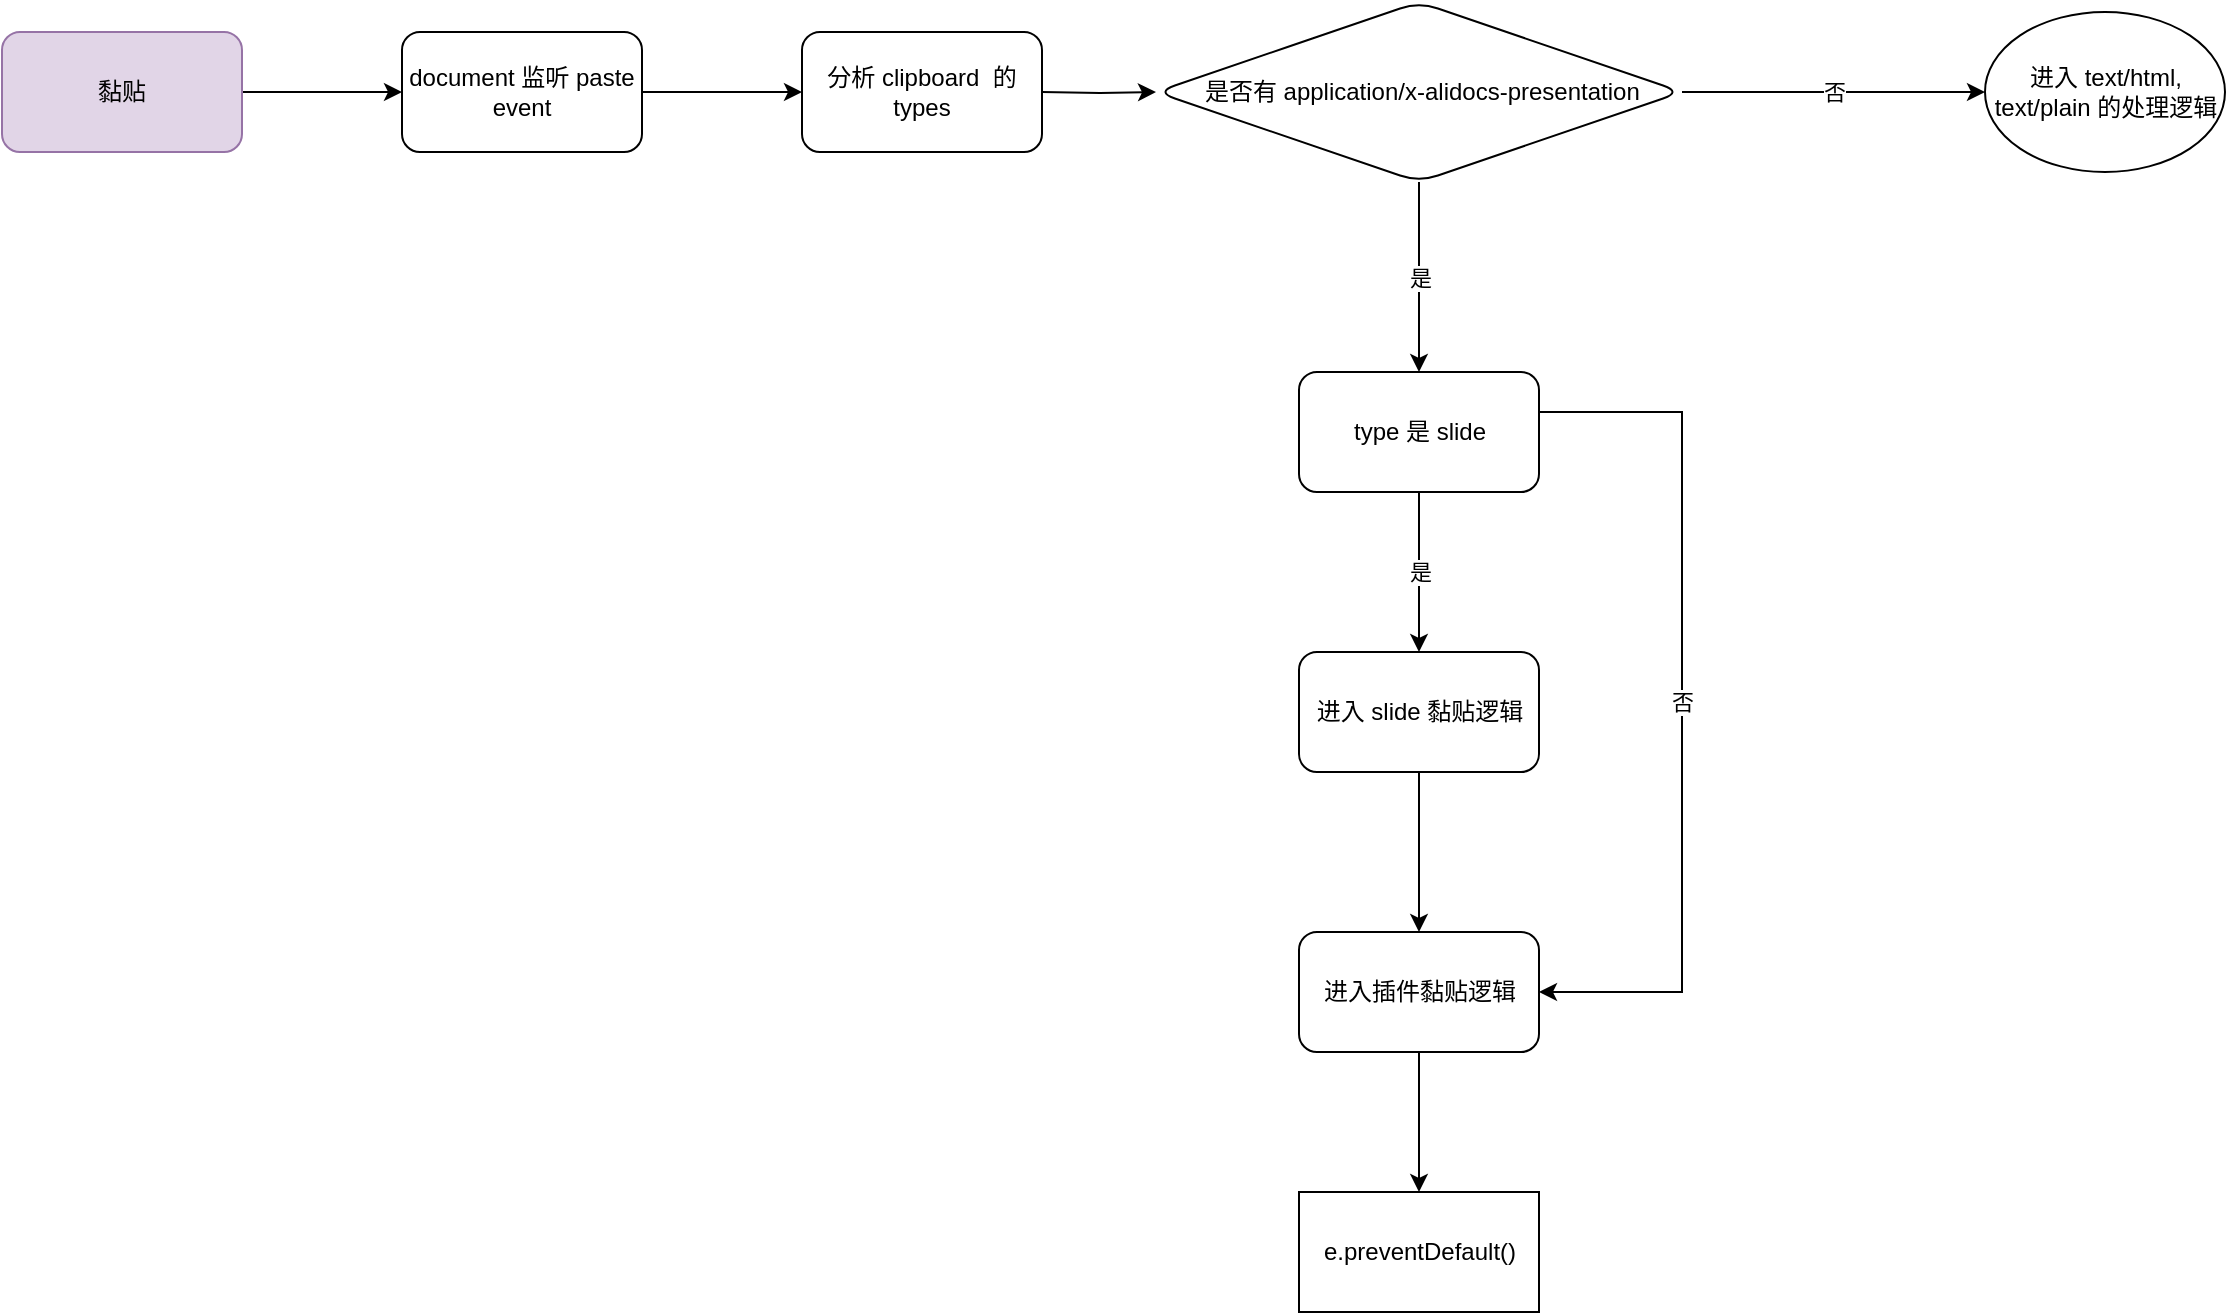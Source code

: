 <mxfile version="14.2.9" type="github">
  <diagram id="C5RBs43oDa-KdzZeNtuy" name="Page-1">
    <mxGraphModel dx="1033" dy="695" grid="1" gridSize="10" guides="1" tooltips="1" connect="1" arrows="1" fold="1" page="1" pageScale="1" pageWidth="827" pageHeight="1169" math="0" shadow="0">
      <root>
        <mxCell id="WIyWlLk6GJQsqaUBKTNV-0" />
        <mxCell id="WIyWlLk6GJQsqaUBKTNV-1" parent="WIyWlLk6GJQsqaUBKTNV-0" />
        <mxCell id="NsQSK4mrZwuk6-9RbCRj-2" value="" style="edgeStyle=orthogonalEdgeStyle;rounded=0;orthogonalLoop=1;jettySize=auto;html=1;" edge="1" parent="WIyWlLk6GJQsqaUBKTNV-1" source="NsQSK4mrZwuk6-9RbCRj-0" target="NsQSK4mrZwuk6-9RbCRj-1">
          <mxGeometry relative="1" as="geometry" />
        </mxCell>
        <mxCell id="NsQSK4mrZwuk6-9RbCRj-0" value="黏贴" style="rounded=1;whiteSpace=wrap;html=1;fillColor=#e1d5e7;strokeColor=#9673a6;" vertex="1" parent="WIyWlLk6GJQsqaUBKTNV-1">
          <mxGeometry x="250" y="80" width="120" height="60" as="geometry" />
        </mxCell>
        <mxCell id="NsQSK4mrZwuk6-9RbCRj-4" value="" style="edgeStyle=orthogonalEdgeStyle;rounded=0;orthogonalLoop=1;jettySize=auto;html=1;" edge="1" parent="WIyWlLk6GJQsqaUBKTNV-1" source="NsQSK4mrZwuk6-9RbCRj-1" target="NsQSK4mrZwuk6-9RbCRj-3">
          <mxGeometry relative="1" as="geometry" />
        </mxCell>
        <mxCell id="NsQSK4mrZwuk6-9RbCRj-1" value="document 监听 paste event" style="whiteSpace=wrap;html=1;rounded=1;" vertex="1" parent="WIyWlLk6GJQsqaUBKTNV-1">
          <mxGeometry x="450" y="80" width="120" height="60" as="geometry" />
        </mxCell>
        <mxCell id="NsQSK4mrZwuk6-9RbCRj-3" value="分析 clipboard&amp;nbsp; 的&lt;br&gt;types" style="whiteSpace=wrap;html=1;rounded=1;" vertex="1" parent="WIyWlLk6GJQsqaUBKTNV-1">
          <mxGeometry x="650" y="80" width="120" height="60" as="geometry" />
        </mxCell>
        <mxCell id="NsQSK4mrZwuk6-9RbCRj-8" value="" style="edgeStyle=orthogonalEdgeStyle;rounded=0;orthogonalLoop=1;jettySize=auto;html=1;" edge="1" parent="WIyWlLk6GJQsqaUBKTNV-1" target="NsQSK4mrZwuk6-9RbCRj-7">
          <mxGeometry relative="1" as="geometry">
            <mxPoint x="770" y="110" as="sourcePoint" />
          </mxGeometry>
        </mxCell>
        <mxCell id="NsQSK4mrZwuk6-9RbCRj-10" value="否" style="edgeStyle=orthogonalEdgeStyle;rounded=0;orthogonalLoop=1;jettySize=auto;html=1;" edge="1" parent="WIyWlLk6GJQsqaUBKTNV-1" source="NsQSK4mrZwuk6-9RbCRj-7" target="NsQSK4mrZwuk6-9RbCRj-9">
          <mxGeometry relative="1" as="geometry" />
        </mxCell>
        <mxCell id="NsQSK4mrZwuk6-9RbCRj-12" value="是" style="edgeStyle=orthogonalEdgeStyle;rounded=0;orthogonalLoop=1;jettySize=auto;html=1;" edge="1" parent="WIyWlLk6GJQsqaUBKTNV-1" source="NsQSK4mrZwuk6-9RbCRj-7" target="NsQSK4mrZwuk6-9RbCRj-11">
          <mxGeometry relative="1" as="geometry" />
        </mxCell>
        <mxCell id="NsQSK4mrZwuk6-9RbCRj-7" value="&lt;article class=&quot;4ever-article&quot;&gt;&lt;p style=&quot;text-align: left ; margin-left: 0px&quot;&gt;&amp;nbsp;是否有 application/x-alidocs-presentation&lt;/p&gt;&lt;/article&gt;" style="rhombus;whiteSpace=wrap;html=1;rounded=1;" vertex="1" parent="WIyWlLk6GJQsqaUBKTNV-1">
          <mxGeometry x="827" y="65" width="263" height="90" as="geometry" />
        </mxCell>
        <mxCell id="NsQSK4mrZwuk6-9RbCRj-9" value="进入 text/html, text/plain 的处理逻辑" style="ellipse;whiteSpace=wrap;html=1;rounded=1;" vertex="1" parent="WIyWlLk6GJQsqaUBKTNV-1">
          <mxGeometry x="1241.5" y="70" width="120" height="80" as="geometry" />
        </mxCell>
        <mxCell id="NsQSK4mrZwuk6-9RbCRj-14" value="是" style="edgeStyle=orthogonalEdgeStyle;rounded=0;orthogonalLoop=1;jettySize=auto;html=1;" edge="1" parent="WIyWlLk6GJQsqaUBKTNV-1" source="NsQSK4mrZwuk6-9RbCRj-11" target="NsQSK4mrZwuk6-9RbCRj-13">
          <mxGeometry relative="1" as="geometry" />
        </mxCell>
        <mxCell id="NsQSK4mrZwuk6-9RbCRj-17" value="否" style="edgeStyle=orthogonalEdgeStyle;rounded=0;orthogonalLoop=1;jettySize=auto;html=1;entryX=1;entryY=0.5;entryDx=0;entryDy=0;" edge="1" parent="WIyWlLk6GJQsqaUBKTNV-1" source="NsQSK4mrZwuk6-9RbCRj-11" target="NsQSK4mrZwuk6-9RbCRj-15">
          <mxGeometry relative="1" as="geometry">
            <Array as="points">
              <mxPoint x="1090" y="270" />
              <mxPoint x="1090" y="560" />
            </Array>
          </mxGeometry>
        </mxCell>
        <mxCell id="NsQSK4mrZwuk6-9RbCRj-11" value="type 是 slide" style="whiteSpace=wrap;html=1;rounded=1;" vertex="1" parent="WIyWlLk6GJQsqaUBKTNV-1">
          <mxGeometry x="898.5" y="250" width="120" height="60" as="geometry" />
        </mxCell>
        <mxCell id="NsQSK4mrZwuk6-9RbCRj-16" value="" style="edgeStyle=orthogonalEdgeStyle;rounded=0;orthogonalLoop=1;jettySize=auto;html=1;" edge="1" parent="WIyWlLk6GJQsqaUBKTNV-1" source="NsQSK4mrZwuk6-9RbCRj-13" target="NsQSK4mrZwuk6-9RbCRj-15">
          <mxGeometry relative="1" as="geometry" />
        </mxCell>
        <mxCell id="NsQSK4mrZwuk6-9RbCRj-13" value="进入 slide 黏贴逻辑" style="whiteSpace=wrap;html=1;rounded=1;" vertex="1" parent="WIyWlLk6GJQsqaUBKTNV-1">
          <mxGeometry x="898.5" y="390" width="120" height="60" as="geometry" />
        </mxCell>
        <mxCell id="NsQSK4mrZwuk6-9RbCRj-19" value="" style="edgeStyle=orthogonalEdgeStyle;rounded=0;orthogonalLoop=1;jettySize=auto;html=1;" edge="1" parent="WIyWlLk6GJQsqaUBKTNV-1" source="NsQSK4mrZwuk6-9RbCRj-15">
          <mxGeometry relative="1" as="geometry">
            <mxPoint x="958.5" y="660" as="targetPoint" />
          </mxGeometry>
        </mxCell>
        <mxCell id="NsQSK4mrZwuk6-9RbCRj-15" value="进入插件黏贴逻辑" style="whiteSpace=wrap;html=1;rounded=1;" vertex="1" parent="WIyWlLk6GJQsqaUBKTNV-1">
          <mxGeometry x="898.5" y="530" width="120" height="60" as="geometry" />
        </mxCell>
        <mxCell id="NsQSK4mrZwuk6-9RbCRj-20" value="e.preventDefault()" style="rounded=0;whiteSpace=wrap;html=1;" vertex="1" parent="WIyWlLk6GJQsqaUBKTNV-1">
          <mxGeometry x="898.5" y="660" width="120" height="60" as="geometry" />
        </mxCell>
      </root>
    </mxGraphModel>
  </diagram>
</mxfile>
